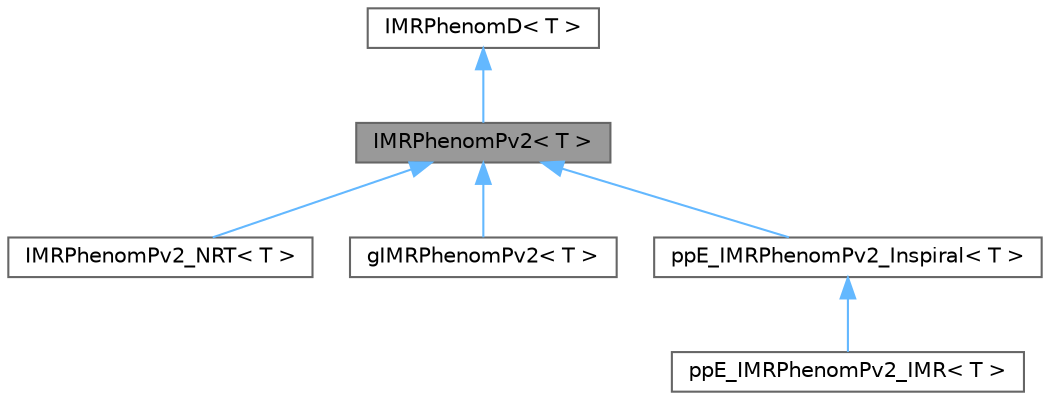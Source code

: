 digraph "IMRPhenomPv2&lt; T &gt;"
{
 // LATEX_PDF_SIZE
  bgcolor="transparent";
  edge [fontname=Helvetica,fontsize=10,labelfontname=Helvetica,labelfontsize=10];
  node [fontname=Helvetica,fontsize=10,shape=box,height=0.2,width=0.4];
  Node1 [id="Node000001",label="IMRPhenomPv2\< T \>",height=0.2,width=0.4,color="gray40", fillcolor="grey60", style="filled", fontcolor="black",tooltip=" "];
  Node2 -> Node1 [id="edge1_Node000001_Node000002",dir="back",color="steelblue1",style="solid",tooltip=" "];
  Node2 [id="Node000002",label="IMRPhenomD\< T \>",height=0.2,width=0.4,color="gray40", fillcolor="white", style="filled",tooltip=" "];
  Node1 -> Node3 [id="edge2_Node000001_Node000003",dir="back",color="steelblue1",style="solid",tooltip=" "];
  Node3 [id="Node000003",label="IMRPhenomPv2_NRT\< T \>",height=0.2,width=0.4,color="gray40", fillcolor="white", style="filled",URL="$classIMRPhenomPv2__NRT.html",tooltip=" "];
  Node1 -> Node4 [id="edge3_Node000001_Node000004",dir="back",color="steelblue1",style="solid",tooltip=" "];
  Node4 [id="Node000004",label="gIMRPhenomPv2\< T \>",height=0.2,width=0.4,color="gray40", fillcolor="white", style="filled",URL="$classgIMRPhenomPv2.html",tooltip=" "];
  Node1 -> Node5 [id="edge4_Node000001_Node000005",dir="back",color="steelblue1",style="solid",tooltip=" "];
  Node5 [id="Node000005",label="ppE_IMRPhenomPv2_Inspiral\< T \>",height=0.2,width=0.4,color="gray40", fillcolor="white", style="filled",URL="$classppE__IMRPhenomPv2__Inspiral.html",tooltip=" "];
  Node5 -> Node6 [id="edge5_Node000005_Node000006",dir="back",color="steelblue1",style="solid",tooltip=" "];
  Node6 [id="Node000006",label="ppE_IMRPhenomPv2_IMR\< T \>",height=0.2,width=0.4,color="gray40", fillcolor="white", style="filled",URL="$classppE__IMRPhenomPv2__IMR.html",tooltip=" "];
}
